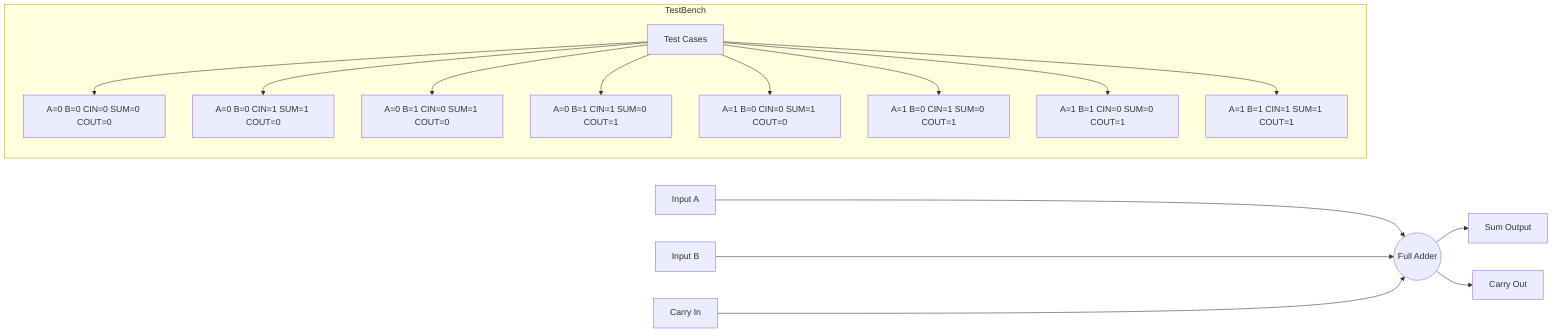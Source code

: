 graph LR
    A[Input A] --> FA((Full Adder))
    B[Input B] --> FA
    CIN[Carry In] --> FA
    FA --> SUM[Sum Output]
    FA --> COUT[Carry Out]
    subgraph TestBench
        TB[Test Cases]
        T0[A=0 B=0 CIN=0 SUM=0 COUT=0]
        T1[A=0 B=0 CIN=1 SUM=1 COUT=0]
        T2[A=0 B=1 CIN=0 SUM=1 COUT=0]
        T3[A=0 B=1 CIN=1 SUM=0 COUT=1]
        T4[A=1 B=0 CIN=0 SUM=1 COUT=0]
        T5[A=1 B=0 CIN=1 SUM=0 COUT=1]
        T6[A=1 B=1 CIN=0 SUM=0 COUT=1]
        T7[A=1 B=1 CIN=1 SUM=1 COUT=1]
        TB --> T0
        TB --> T1
        TB --> T2
        TB --> T3
        TB --> T4
        TB --> T5
        TB --> T6
        TB --> T7
    end